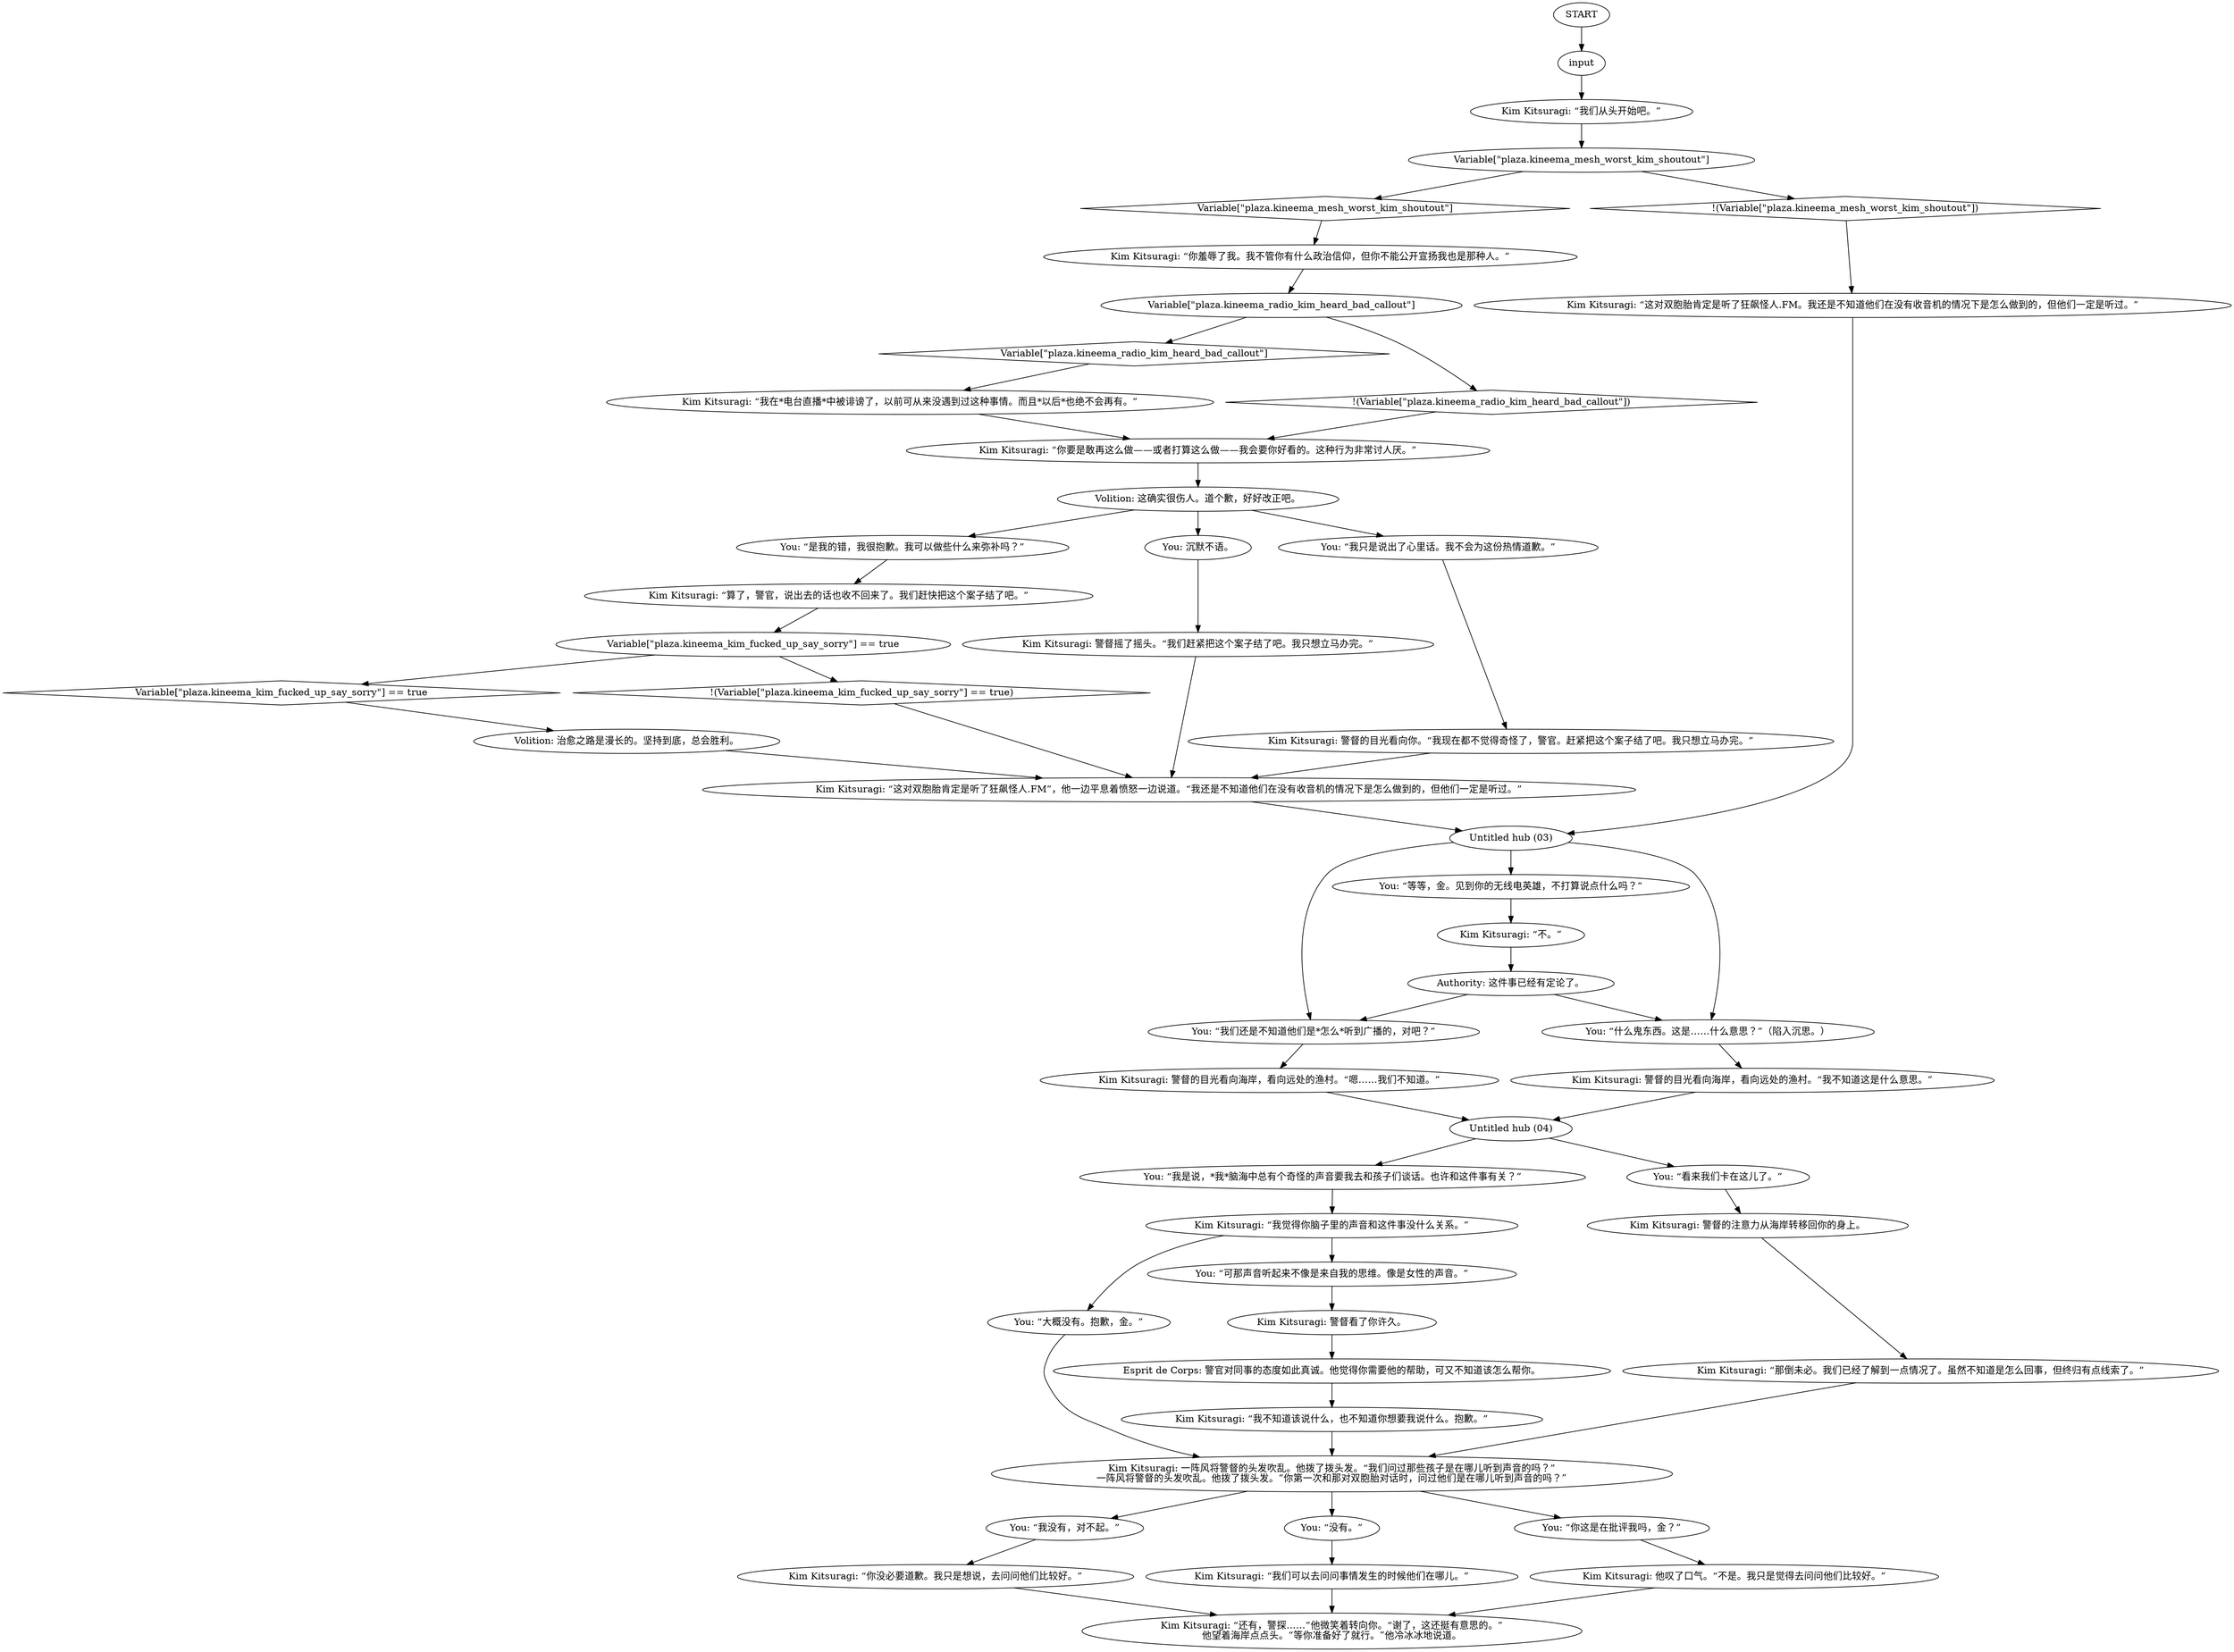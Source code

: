 # KIM SWITCH / SPOKE TO SPEEDFREAKS
# Speedfreaks FM confirmed that the kids heard the Speedfreaks. He doesn't know what that means or how it relates to your case, but suggests you go back to the FELD Mural.
# ==================================================
digraph G {
	  0 [label="START"];
	  1 [label="input"];
	  2 [label="Authority: 这件事已经有定论了。"];
	  3 [label="Kim Kitsuragi: “我不知道该说什么，也不知道你想要我说什么。抱歉。”"];
	  4 [label="Kim Kitsuragi: “我们可以去问问事情发生的时候他们在哪儿。”"];
	  5 [label="You: “我是说，*我*脑海中总有个奇怪的声音要我去和孩子们谈话。也许和这件事有关？”"];
	  6 [label="You: “我没有，对不起。”"];
	  7 [label="Kim Kitsuragi: “你没必要道歉。我只是想说，去问问他们比较好。”"];
	  8 [label="Kim Kitsuragi: “我们从头开始吧。”"];
	  9 [label="Kim Kitsuragi: 警督摇了摇头。“我们赶紧把这个案子结了吧。我只想立马办完。”"];
	  10 [label="You: “没有。”"];
	  11 [label="Volition: 治愈之路是漫长的。坚持到底，总会胜利。"];
	  12 [label="You: “等等，金。见到你的无线电英雄，不打算说点什么吗？”"];
	  13 [label="Kim Kitsuragi: “不。”"];
	  14 [label="Kim Kitsuragi: 警督的目光看向海岸，看向远处的渔村。“嗯……我们不知道。”"];
	  15 [label="You: “可那声音听起来不像是来自我的思维。像是女性的声音。”"];
	  16 [label="You: “大概没有。抱歉，金。”"];
	  17 [label="Variable[\"plaza.kineema_mesh_worst_kim_shoutout\"]"];
	  18 [label="Variable[\"plaza.kineema_mesh_worst_kim_shoutout\"]", shape=diamond];
	  19 [label="!(Variable[\"plaza.kineema_mesh_worst_kim_shoutout\"])", shape=diamond];
	  20 [label="Kim Kitsuragi: “这对双胞胎肯定是听了狂飙怪人.FM。我还是不知道他们在没有收音机的情况下是怎么做到的，但他们一定是听过。”"];
	  21 [label="Kim Kitsuragi: “那倒未必。我们已经了解到一点情况了。虽然不知道是怎么回事，但终归有点线索了。”"];
	  22 [label="Kim Kitsuragi: “你羞辱了我。我不管你有什么政治信仰，但你不能公开宣扬我也是那种人。”"];
	  23 [label="Kim Kitsuragi: “我觉得你脑子里的声音和这件事没什么关系。”"];
	  24 [label="You: “我们还是不知道他们是*怎么*听到广播的，对吧？”"];
	  25 [label="You: “看来我们卡在这儿了。”"];
	  26 [label="Kim Kitsuragi: “你要是敢再这么做——或者打算这么做——我会要你好看的。这种行为非常讨人厌。”"];
	  27 [label="Untitled hub (03)"];
	  28 [label="Kim Kitsuragi: 警督的注意力从海岸转移回你的身上。"];
	  29 [label="You: “你这是在批评我吗，金？”"];
	  30 [label="Kim Kitsuragi: 警督的目光看向你。“我现在都不觉得奇怪了，警官。赶紧把这个案子结了吧。我只想立马办完。”"];
	  31 [label="Volition: 这确实很伤人。道个歉，好好改正吧。"];
	  32 [label="You: 沉默不语。"];
	  33 [label="Kim Kitsuragi: “这对双胞胎肯定是听了狂飙怪人.FM”，他一边平息着愤怒一边说道。“我还是不知道他们在没有收音机的情况下是怎么做到的，但他们一定是听过。”"];
	  34 [label="Kim Kitsuragi: 一阵风将警督的头发吹乱。他拨了拨头发。“我们问过那些孩子是在哪儿听到声音的吗？”\n一阵风将警督的头发吹乱。他拨了拨头发。“你第一次和那对双胞胎对话时，问过他们是在哪儿听到声音的吗？”"];
	  35 [label="Variable[\"plaza.kineema_radio_kim_heard_bad_callout\"]"];
	  36 [label="Variable[\"plaza.kineema_radio_kim_heard_bad_callout\"]", shape=diamond];
	  37 [label="!(Variable[\"plaza.kineema_radio_kim_heard_bad_callout\"])", shape=diamond];
	  38 [label="Variable[\"plaza.kineema_kim_fucked_up_say_sorry\"] == true"];
	  39 [label="Variable[\"plaza.kineema_kim_fucked_up_say_sorry\"] == true", shape=diamond];
	  40 [label="!(Variable[\"plaza.kineema_kim_fucked_up_say_sorry\"] == true)", shape=diamond];
	  41 [label="Esprit de Corps: 警官对同事的态度如此真诚。他觉得你需要他的帮助，可又不知道该怎么帮你。"];
	  42 [label="You: “我只是说出了心里话。我不会为这份热情道歉。”"];
	  43 [label="You: “什么鬼东西。这是……什么意思？”（陷入沉思。）"];
	  44 [label="Kim Kitsuragi: 警督的目光看向海岸，看向远处的渔村。“我不知道这是什么意思。”"];
	  45 [label="Kim Kitsuragi: “还有，警探……”他微笑着转向你。“谢了，这还挺有意思的。”\n他望着海岸点点头。“等你准备好了就行。”他冷冰冰地说道。"];
	  46 [label="Kim Kitsuragi: “我在*电台直播*中被诽谤了，以前可从来没遇到过这种事情。而且*以后*也绝不会再有。”"];
	  47 [label="Kim Kitsuragi: “算了，警官，说出去的话也收不回来了。我们赶快把这个案子结了吧。”"];
	  48 [label="Untitled hub (04)"];
	  50 [label="You: “是我的错，我很抱歉。我可以做些什么来弥补吗？”"];
	  51 [label="Kim Kitsuragi: 警督看了你许久。"];
	  52 [label="Kim Kitsuragi: 他叹了口气。“不是。我只是觉得去问问他们比较好。”"];
	  0 -> 1
	  1 -> 8
	  2 -> 24
	  2 -> 43
	  3 -> 34
	  4 -> 45
	  5 -> 23
	  6 -> 7
	  7 -> 45
	  8 -> 17
	  9 -> 33
	  10 -> 4
	  11 -> 33
	  12 -> 13
	  13 -> 2
	  14 -> 48
	  15 -> 51
	  16 -> 34
	  17 -> 18
	  17 -> 19
	  18 -> 22
	  19 -> 20
	  20 -> 27
	  21 -> 34
	  22 -> 35
	  23 -> 16
	  23 -> 15
	  24 -> 14
	  25 -> 28
	  26 -> 31
	  27 -> 24
	  27 -> 43
	  27 -> 12
	  28 -> 21
	  29 -> 52
	  30 -> 33
	  31 -> 32
	  31 -> 50
	  31 -> 42
	  32 -> 9
	  33 -> 27
	  34 -> 10
	  34 -> 29
	  34 -> 6
	  35 -> 36
	  35 -> 37
	  36 -> 46
	  37 -> 26
	  38 -> 40
	  38 -> 39
	  39 -> 11
	  40 -> 33
	  41 -> 3
	  42 -> 30
	  43 -> 44
	  44 -> 48
	  46 -> 26
	  47 -> 38
	  48 -> 25
	  48 -> 5
	  50 -> 47
	  51 -> 41
	  52 -> 45
}

